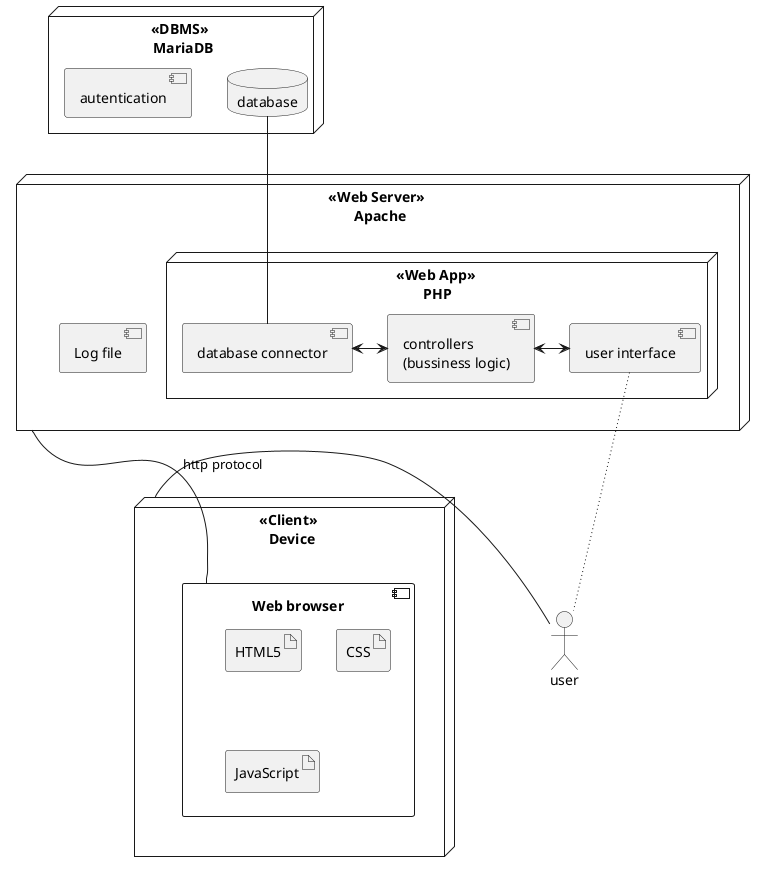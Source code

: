 @startuml deployment

node "<<DBMS>> \n MariaDB" as dbms {
    component autentication
    database database
}

actor user

node "<<Web Server>> \n Apache" as server {
    node "<<Web App>> \nPHP" as webapp {
        component "user interface" as gui
        component "controllers \n(bussiness logic)" as ctrl
        component "database connector" as db_con
    }
    component "Log file" as log
}

node "<<Client>> \n Device" as device{
    component "Web browser" as browser {
        artifact "HTML5" as html
        artifact "CSS" as css
        artifact "JavaScript" as js
    }
}

user -l- device
browser -l- server : "  http protocol"
db_con -u- database
user~u~gui
gui<-l->ctrl
ctrl<-l->db_con



@enduml
